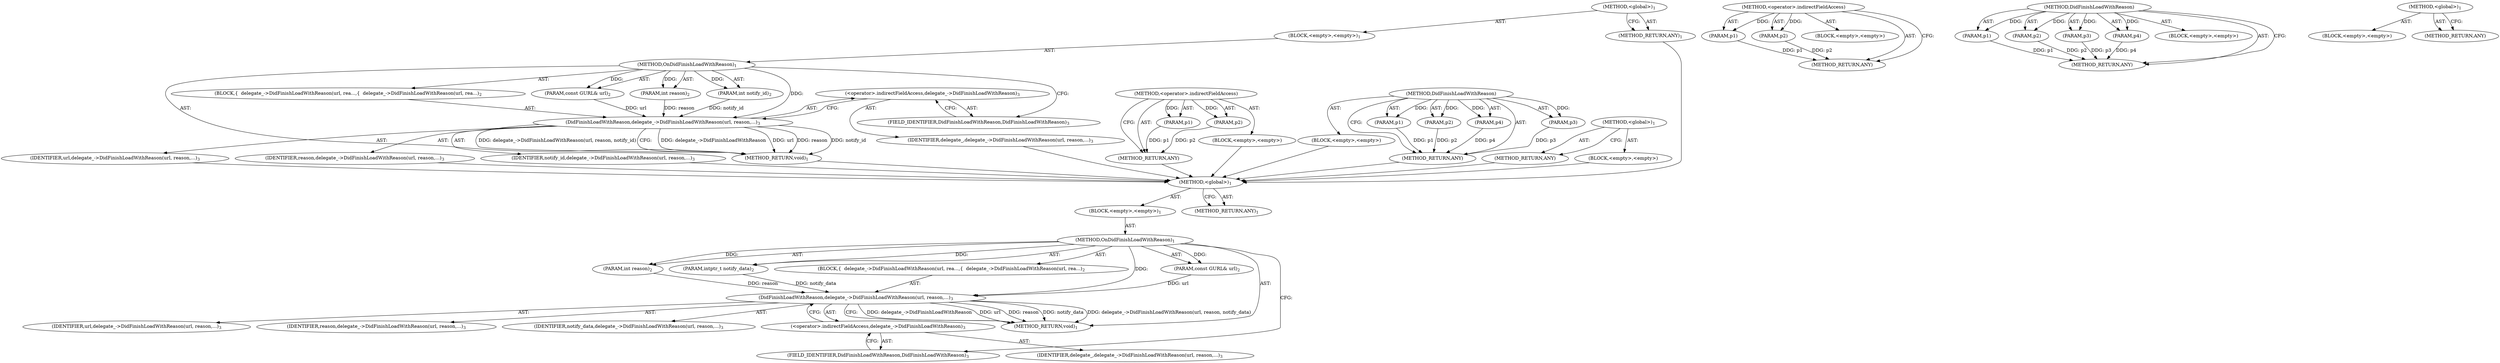digraph "&lt;global&gt;" {
vulnerable_6 [label=<(METHOD,&lt;global&gt;)<SUB>1</SUB>>];
vulnerable_7 [label=<(BLOCK,&lt;empty&gt;,&lt;empty&gt;)<SUB>1</SUB>>];
vulnerable_8 [label=<(METHOD,OnDidFinishLoadWithReason)<SUB>1</SUB>>];
vulnerable_9 [label=<(PARAM,const GURL&amp; url)<SUB>2</SUB>>];
vulnerable_10 [label=<(PARAM,int reason)<SUB>2</SUB>>];
vulnerable_11 [label=<(PARAM,intptr_t notify_data)<SUB>2</SUB>>];
vulnerable_12 [label=<(BLOCK,{
  delegate_-&gt;DidFinishLoadWithReason(url, rea...,{
  delegate_-&gt;DidFinishLoadWithReason(url, rea...)<SUB>2</SUB>>];
vulnerable_13 [label=<(DidFinishLoadWithReason,delegate_-&gt;DidFinishLoadWithReason(url, reason,...)<SUB>3</SUB>>];
vulnerable_14 [label=<(&lt;operator&gt;.indirectFieldAccess,delegate_-&gt;DidFinishLoadWithReason)<SUB>3</SUB>>];
vulnerable_15 [label=<(IDENTIFIER,delegate_,delegate_-&gt;DidFinishLoadWithReason(url, reason,...)<SUB>3</SUB>>];
vulnerable_16 [label=<(FIELD_IDENTIFIER,DidFinishLoadWithReason,DidFinishLoadWithReason)<SUB>3</SUB>>];
vulnerable_17 [label=<(IDENTIFIER,url,delegate_-&gt;DidFinishLoadWithReason(url, reason,...)<SUB>3</SUB>>];
vulnerable_18 [label=<(IDENTIFIER,reason,delegate_-&gt;DidFinishLoadWithReason(url, reason,...)<SUB>3</SUB>>];
vulnerable_19 [label=<(IDENTIFIER,notify_data,delegate_-&gt;DidFinishLoadWithReason(url, reason,...)<SUB>3</SUB>>];
vulnerable_20 [label=<(METHOD_RETURN,void)<SUB>1</SUB>>];
vulnerable_22 [label=<(METHOD_RETURN,ANY)<SUB>1</SUB>>];
vulnerable_48 [label=<(METHOD,&lt;operator&gt;.indirectFieldAccess)>];
vulnerable_49 [label=<(PARAM,p1)>];
vulnerable_50 [label=<(PARAM,p2)>];
vulnerable_51 [label=<(BLOCK,&lt;empty&gt;,&lt;empty&gt;)>];
vulnerable_52 [label=<(METHOD_RETURN,ANY)>];
vulnerable_41 [label=<(METHOD,DidFinishLoadWithReason)>];
vulnerable_42 [label=<(PARAM,p1)>];
vulnerable_43 [label=<(PARAM,p2)>];
vulnerable_44 [label=<(PARAM,p3)>];
vulnerable_45 [label=<(PARAM,p4)>];
vulnerable_46 [label=<(BLOCK,&lt;empty&gt;,&lt;empty&gt;)>];
vulnerable_47 [label=<(METHOD_RETURN,ANY)>];
vulnerable_35 [label=<(METHOD,&lt;global&gt;)<SUB>1</SUB>>];
vulnerable_36 [label=<(BLOCK,&lt;empty&gt;,&lt;empty&gt;)>];
vulnerable_37 [label=<(METHOD_RETURN,ANY)>];
fixed_6 [label=<(METHOD,&lt;global&gt;)<SUB>1</SUB>>];
fixed_7 [label=<(BLOCK,&lt;empty&gt;,&lt;empty&gt;)<SUB>1</SUB>>];
fixed_8 [label=<(METHOD,OnDidFinishLoadWithReason)<SUB>1</SUB>>];
fixed_9 [label=<(PARAM,const GURL&amp; url)<SUB>2</SUB>>];
fixed_10 [label=<(PARAM,int reason)<SUB>2</SUB>>];
fixed_11 [label=<(PARAM,int notify_id)<SUB>2</SUB>>];
fixed_12 [label=<(BLOCK,{
  delegate_-&gt;DidFinishLoadWithReason(url, rea...,{
  delegate_-&gt;DidFinishLoadWithReason(url, rea...)<SUB>2</SUB>>];
fixed_13 [label=<(DidFinishLoadWithReason,delegate_-&gt;DidFinishLoadWithReason(url, reason,...)<SUB>3</SUB>>];
fixed_14 [label=<(&lt;operator&gt;.indirectFieldAccess,delegate_-&gt;DidFinishLoadWithReason)<SUB>3</SUB>>];
fixed_15 [label=<(IDENTIFIER,delegate_,delegate_-&gt;DidFinishLoadWithReason(url, reason,...)<SUB>3</SUB>>];
fixed_16 [label=<(FIELD_IDENTIFIER,DidFinishLoadWithReason,DidFinishLoadWithReason)<SUB>3</SUB>>];
fixed_17 [label=<(IDENTIFIER,url,delegate_-&gt;DidFinishLoadWithReason(url, reason,...)<SUB>3</SUB>>];
fixed_18 [label=<(IDENTIFIER,reason,delegate_-&gt;DidFinishLoadWithReason(url, reason,...)<SUB>3</SUB>>];
fixed_19 [label=<(IDENTIFIER,notify_id,delegate_-&gt;DidFinishLoadWithReason(url, reason,...)<SUB>3</SUB>>];
fixed_20 [label=<(METHOD_RETURN,void)<SUB>1</SUB>>];
fixed_22 [label=<(METHOD_RETURN,ANY)<SUB>1</SUB>>];
fixed_46 [label=<(METHOD,&lt;operator&gt;.indirectFieldAccess)>];
fixed_47 [label=<(PARAM,p1)>];
fixed_48 [label=<(PARAM,p2)>];
fixed_49 [label=<(BLOCK,&lt;empty&gt;,&lt;empty&gt;)>];
fixed_50 [label=<(METHOD_RETURN,ANY)>];
fixed_39 [label=<(METHOD,DidFinishLoadWithReason)>];
fixed_40 [label=<(PARAM,p1)>];
fixed_41 [label=<(PARAM,p2)>];
fixed_42 [label=<(PARAM,p3)>];
fixed_43 [label=<(PARAM,p4)>];
fixed_44 [label=<(BLOCK,&lt;empty&gt;,&lt;empty&gt;)>];
fixed_45 [label=<(METHOD_RETURN,ANY)>];
fixed_33 [label=<(METHOD,&lt;global&gt;)<SUB>1</SUB>>];
fixed_34 [label=<(BLOCK,&lt;empty&gt;,&lt;empty&gt;)>];
fixed_35 [label=<(METHOD_RETURN,ANY)>];
vulnerable_6 -> vulnerable_7  [key=0, label="AST: "];
vulnerable_6 -> vulnerable_22  [key=0, label="AST: "];
vulnerable_6 -> vulnerable_22  [key=1, label="CFG: "];
vulnerable_7 -> vulnerable_8  [key=0, label="AST: "];
vulnerable_8 -> vulnerable_9  [key=0, label="AST: "];
vulnerable_8 -> vulnerable_9  [key=1, label="DDG: "];
vulnerable_8 -> vulnerable_10  [key=0, label="AST: "];
vulnerable_8 -> vulnerable_10  [key=1, label="DDG: "];
vulnerable_8 -> vulnerable_11  [key=0, label="AST: "];
vulnerable_8 -> vulnerable_11  [key=1, label="DDG: "];
vulnerable_8 -> vulnerable_12  [key=0, label="AST: "];
vulnerable_8 -> vulnerable_20  [key=0, label="AST: "];
vulnerable_8 -> vulnerable_16  [key=0, label="CFG: "];
vulnerable_8 -> vulnerable_13  [key=0, label="DDG: "];
vulnerable_9 -> vulnerable_13  [key=0, label="DDG: url"];
vulnerable_10 -> vulnerable_13  [key=0, label="DDG: reason"];
vulnerable_11 -> vulnerable_13  [key=0, label="DDG: notify_data"];
vulnerable_12 -> vulnerable_13  [key=0, label="AST: "];
vulnerable_13 -> vulnerable_14  [key=0, label="AST: "];
vulnerable_13 -> vulnerable_17  [key=0, label="AST: "];
vulnerable_13 -> vulnerable_18  [key=0, label="AST: "];
vulnerable_13 -> vulnerable_19  [key=0, label="AST: "];
vulnerable_13 -> vulnerable_20  [key=0, label="CFG: "];
vulnerable_13 -> vulnerable_20  [key=1, label="DDG: delegate_-&gt;DidFinishLoadWithReason"];
vulnerable_13 -> vulnerable_20  [key=2, label="DDG: url"];
vulnerable_13 -> vulnerable_20  [key=3, label="DDG: reason"];
vulnerable_13 -> vulnerable_20  [key=4, label="DDG: notify_data"];
vulnerable_13 -> vulnerable_20  [key=5, label="DDG: delegate_-&gt;DidFinishLoadWithReason(url, reason, notify_data)"];
vulnerable_14 -> vulnerable_15  [key=0, label="AST: "];
vulnerable_14 -> vulnerable_16  [key=0, label="AST: "];
vulnerable_14 -> vulnerable_13  [key=0, label="CFG: "];
vulnerable_16 -> vulnerable_14  [key=0, label="CFG: "];
vulnerable_48 -> vulnerable_49  [key=0, label="AST: "];
vulnerable_48 -> vulnerable_49  [key=1, label="DDG: "];
vulnerable_48 -> vulnerable_51  [key=0, label="AST: "];
vulnerable_48 -> vulnerable_50  [key=0, label="AST: "];
vulnerable_48 -> vulnerable_50  [key=1, label="DDG: "];
vulnerable_48 -> vulnerable_52  [key=0, label="AST: "];
vulnerable_48 -> vulnerable_52  [key=1, label="CFG: "];
vulnerable_49 -> vulnerable_52  [key=0, label="DDG: p1"];
vulnerable_50 -> vulnerable_52  [key=0, label="DDG: p2"];
vulnerable_41 -> vulnerable_42  [key=0, label="AST: "];
vulnerable_41 -> vulnerable_42  [key=1, label="DDG: "];
vulnerable_41 -> vulnerable_46  [key=0, label="AST: "];
vulnerable_41 -> vulnerable_43  [key=0, label="AST: "];
vulnerable_41 -> vulnerable_43  [key=1, label="DDG: "];
vulnerable_41 -> vulnerable_47  [key=0, label="AST: "];
vulnerable_41 -> vulnerable_47  [key=1, label="CFG: "];
vulnerable_41 -> vulnerable_44  [key=0, label="AST: "];
vulnerable_41 -> vulnerable_44  [key=1, label="DDG: "];
vulnerable_41 -> vulnerable_45  [key=0, label="AST: "];
vulnerable_41 -> vulnerable_45  [key=1, label="DDG: "];
vulnerable_42 -> vulnerable_47  [key=0, label="DDG: p1"];
vulnerable_43 -> vulnerable_47  [key=0, label="DDG: p2"];
vulnerable_44 -> vulnerable_47  [key=0, label="DDG: p3"];
vulnerable_45 -> vulnerable_47  [key=0, label="DDG: p4"];
vulnerable_35 -> vulnerable_36  [key=0, label="AST: "];
vulnerable_35 -> vulnerable_37  [key=0, label="AST: "];
vulnerable_35 -> vulnerable_37  [key=1, label="CFG: "];
fixed_6 -> fixed_7  [key=0, label="AST: "];
fixed_6 -> fixed_22  [key=0, label="AST: "];
fixed_6 -> fixed_22  [key=1, label="CFG: "];
fixed_7 -> fixed_8  [key=0, label="AST: "];
fixed_8 -> fixed_9  [key=0, label="AST: "];
fixed_8 -> fixed_9  [key=1, label="DDG: "];
fixed_8 -> fixed_10  [key=0, label="AST: "];
fixed_8 -> fixed_10  [key=1, label="DDG: "];
fixed_8 -> fixed_11  [key=0, label="AST: "];
fixed_8 -> fixed_11  [key=1, label="DDG: "];
fixed_8 -> fixed_12  [key=0, label="AST: "];
fixed_8 -> fixed_20  [key=0, label="AST: "];
fixed_8 -> fixed_16  [key=0, label="CFG: "];
fixed_8 -> fixed_13  [key=0, label="DDG: "];
fixed_9 -> fixed_13  [key=0, label="DDG: url"];
fixed_10 -> fixed_13  [key=0, label="DDG: reason"];
fixed_11 -> fixed_13  [key=0, label="DDG: notify_id"];
fixed_12 -> fixed_13  [key=0, label="AST: "];
fixed_13 -> fixed_14  [key=0, label="AST: "];
fixed_13 -> fixed_17  [key=0, label="AST: "];
fixed_13 -> fixed_18  [key=0, label="AST: "];
fixed_13 -> fixed_19  [key=0, label="AST: "];
fixed_13 -> fixed_20  [key=0, label="CFG: "];
fixed_13 -> fixed_20  [key=1, label="DDG: delegate_-&gt;DidFinishLoadWithReason"];
fixed_13 -> fixed_20  [key=2, label="DDG: url"];
fixed_13 -> fixed_20  [key=3, label="DDG: reason"];
fixed_13 -> fixed_20  [key=4, label="DDG: notify_id"];
fixed_13 -> fixed_20  [key=5, label="DDG: delegate_-&gt;DidFinishLoadWithReason(url, reason, notify_id)"];
fixed_14 -> fixed_15  [key=0, label="AST: "];
fixed_14 -> fixed_16  [key=0, label="AST: "];
fixed_14 -> fixed_13  [key=0, label="CFG: "];
fixed_15 -> vulnerable_6  [key=0];
fixed_16 -> fixed_14  [key=0, label="CFG: "];
fixed_17 -> vulnerable_6  [key=0];
fixed_18 -> vulnerable_6  [key=0];
fixed_19 -> vulnerable_6  [key=0];
fixed_20 -> vulnerable_6  [key=0];
fixed_22 -> vulnerable_6  [key=0];
fixed_46 -> fixed_47  [key=0, label="AST: "];
fixed_46 -> fixed_47  [key=1, label="DDG: "];
fixed_46 -> fixed_49  [key=0, label="AST: "];
fixed_46 -> fixed_48  [key=0, label="AST: "];
fixed_46 -> fixed_48  [key=1, label="DDG: "];
fixed_46 -> fixed_50  [key=0, label="AST: "];
fixed_46 -> fixed_50  [key=1, label="CFG: "];
fixed_47 -> fixed_50  [key=0, label="DDG: p1"];
fixed_48 -> fixed_50  [key=0, label="DDG: p2"];
fixed_49 -> vulnerable_6  [key=0];
fixed_50 -> vulnerable_6  [key=0];
fixed_39 -> fixed_40  [key=0, label="AST: "];
fixed_39 -> fixed_40  [key=1, label="DDG: "];
fixed_39 -> fixed_44  [key=0, label="AST: "];
fixed_39 -> fixed_41  [key=0, label="AST: "];
fixed_39 -> fixed_41  [key=1, label="DDG: "];
fixed_39 -> fixed_45  [key=0, label="AST: "];
fixed_39 -> fixed_45  [key=1, label="CFG: "];
fixed_39 -> fixed_42  [key=0, label="AST: "];
fixed_39 -> fixed_42  [key=1, label="DDG: "];
fixed_39 -> fixed_43  [key=0, label="AST: "];
fixed_39 -> fixed_43  [key=1, label="DDG: "];
fixed_40 -> fixed_45  [key=0, label="DDG: p1"];
fixed_41 -> fixed_45  [key=0, label="DDG: p2"];
fixed_42 -> fixed_45  [key=0, label="DDG: p3"];
fixed_43 -> fixed_45  [key=0, label="DDG: p4"];
fixed_44 -> vulnerable_6  [key=0];
fixed_45 -> vulnerable_6  [key=0];
fixed_33 -> fixed_34  [key=0, label="AST: "];
fixed_33 -> fixed_35  [key=0, label="AST: "];
fixed_33 -> fixed_35  [key=1, label="CFG: "];
fixed_34 -> vulnerable_6  [key=0];
fixed_35 -> vulnerable_6  [key=0];
}
